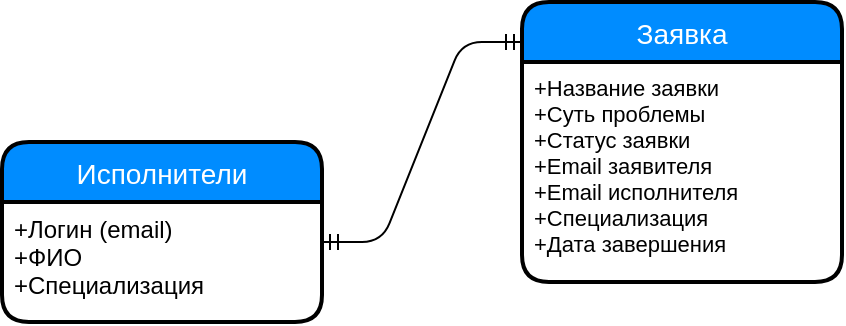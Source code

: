 <mxfile version="12.6.5" type="device"><diagram id="bFHccop0MxUaYQcTwjpo" name="Page-1"><mxGraphModel dx="788" dy="507" grid="1" gridSize="10" guides="1" tooltips="1" connect="1" arrows="1" fold="1" page="1" pageScale="1" pageWidth="827" pageHeight="1169" math="0" shadow="0"><root><mxCell id="0"/><mxCell id="1" parent="0"/><mxCell id="Sj7OLuv4Pkg6h5jiPKWK-9" value="Исполнители" style="swimlane;childLayout=stackLayout;horizontal=1;startSize=30;horizontalStack=0;fillColor=#008cff;fontColor=#FFFFFF;rounded=1;fontSize=14;fontStyle=0;strokeWidth=2;resizeParent=0;resizeLast=1;shadow=0;dashed=0;align=center;" vertex="1" parent="1"><mxGeometry x="40" y="90" width="160" height="90" as="geometry"/></mxCell><mxCell id="Sj7OLuv4Pkg6h5jiPKWK-10" value="+Логин (email)&#10;+ФИО&#10;+Специализация" style="align=left;strokeColor=none;fillColor=none;spacingLeft=4;fontSize=12;verticalAlign=top;resizable=0;rotatable=0;part=1;" vertex="1" parent="Sj7OLuv4Pkg6h5jiPKWK-9"><mxGeometry y="30" width="160" height="60" as="geometry"/></mxCell><mxCell id="Sj7OLuv4Pkg6h5jiPKWK-11" value="Заявка" style="swimlane;childLayout=stackLayout;horizontal=1;startSize=30;horizontalStack=0;fillColor=#008cff;fontColor=#FFFFFF;rounded=1;fontSize=14;fontStyle=0;strokeWidth=2;resizeParent=0;resizeLast=1;shadow=0;dashed=0;align=center;" vertex="1" parent="1"><mxGeometry x="300" y="20" width="160" height="140" as="geometry"><mxRectangle x="220" y="20" width="80" height="30" as="alternateBounds"/></mxGeometry></mxCell><mxCell id="Sj7OLuv4Pkg6h5jiPKWK-12" value="+Название заявки&#10;+Суть проблемы&#10;+Статус заявки&#10;+Email заявителя&#10;+Email исполнителя&#10;+Специализация&#10;+Дата завершения&#10;" style="align=left;strokeColor=none;fillColor=none;spacingLeft=4;fontSize=11;verticalAlign=top;resizable=0;rotatable=0;part=1;" vertex="1" parent="Sj7OLuv4Pkg6h5jiPKWK-11"><mxGeometry y="30" width="160" height="110" as="geometry"/></mxCell><mxCell id="Sj7OLuv4Pkg6h5jiPKWK-13" value="" style="edgeStyle=entityRelationEdgeStyle;fontSize=12;html=1;endArrow=ERmandOne;startArrow=ERmandOne;" edge="1" parent="1"><mxGeometry width="100" height="100" relative="1" as="geometry"><mxPoint x="200" y="140" as="sourcePoint"/><mxPoint x="300" y="40" as="targetPoint"/></mxGeometry></mxCell></root></mxGraphModel></diagram></mxfile>